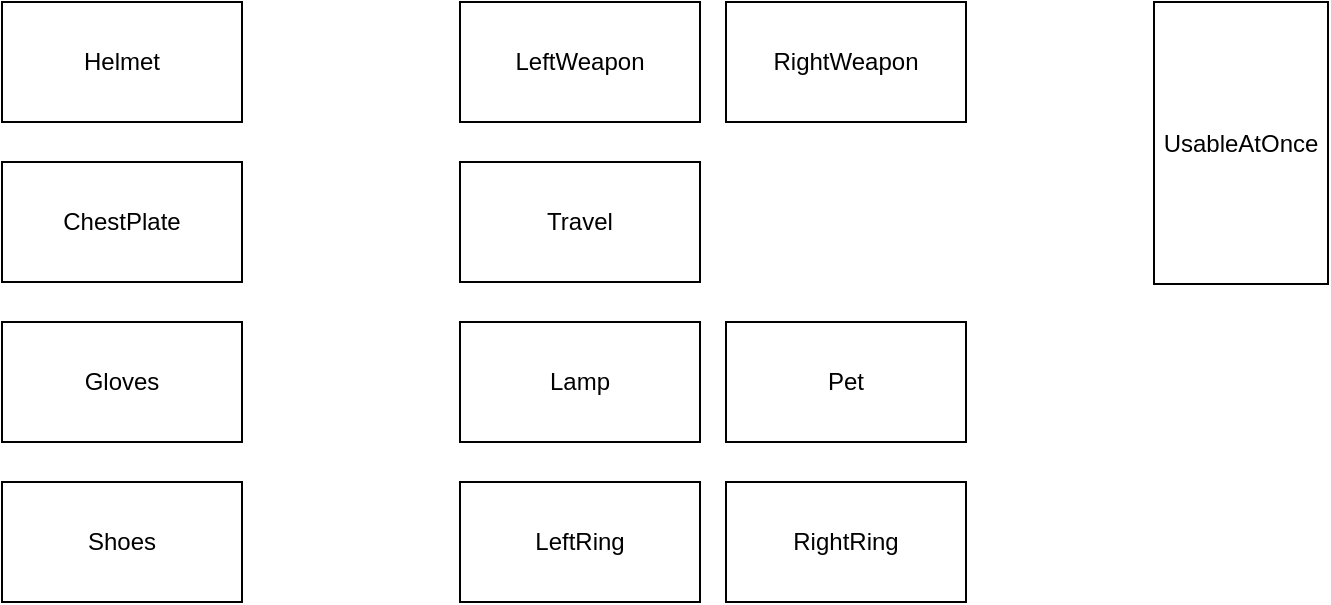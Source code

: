<mxfile>
    <diagram id="1NZuqnSG1IwwTM9QCwbI" name="Page-1">
        <mxGraphModel dx="986" dy="485" grid="0" gridSize="10" guides="1" tooltips="1" connect="1" arrows="1" fold="1" page="1" pageScale="1" pageWidth="827" pageHeight="1169" math="0" shadow="0">
            <root>
                <mxCell id="0"/>
                <mxCell id="1" parent="0"/>
                <mxCell id="2" value="Helmet" style="rounded=0;whiteSpace=wrap;html=1;" parent="1" vertex="1">
                    <mxGeometry x="48" y="68" width="120" height="60" as="geometry"/>
                </mxCell>
                <mxCell id="3" value="ChestPlate" style="rounded=0;whiteSpace=wrap;html=1;" vertex="1" parent="1">
                    <mxGeometry x="48" y="148" width="120" height="60" as="geometry"/>
                </mxCell>
                <mxCell id="4" value="Gloves" style="rounded=0;whiteSpace=wrap;html=1;" vertex="1" parent="1">
                    <mxGeometry x="48" y="228" width="120" height="60" as="geometry"/>
                </mxCell>
                <mxCell id="5" value="Shoes" style="rounded=0;whiteSpace=wrap;html=1;" vertex="1" parent="1">
                    <mxGeometry x="48" y="308" width="120" height="60" as="geometry"/>
                </mxCell>
                <mxCell id="6" value="LeftWeapon" style="rounded=0;whiteSpace=wrap;html=1;" vertex="1" parent="1">
                    <mxGeometry x="277" y="68" width="120" height="60" as="geometry"/>
                </mxCell>
                <mxCell id="7" value="RightWeapon" style="rounded=0;whiteSpace=wrap;html=1;" vertex="1" parent="1">
                    <mxGeometry x="410" y="68" width="120" height="60" as="geometry"/>
                </mxCell>
                <mxCell id="8" value="Travel" style="rounded=0;whiteSpace=wrap;html=1;" vertex="1" parent="1">
                    <mxGeometry x="277" y="148" width="120" height="60" as="geometry"/>
                </mxCell>
                <mxCell id="9" value="Lamp" style="rounded=0;whiteSpace=wrap;html=1;" vertex="1" parent="1">
                    <mxGeometry x="277" y="228" width="120" height="60" as="geometry"/>
                </mxCell>
                <mxCell id="10" value="LeftRing" style="rounded=0;whiteSpace=wrap;html=1;" vertex="1" parent="1">
                    <mxGeometry x="277" y="308" width="120" height="60" as="geometry"/>
                </mxCell>
                <mxCell id="11" value="RightRing" style="rounded=0;whiteSpace=wrap;html=1;" vertex="1" parent="1">
                    <mxGeometry x="410" y="308" width="120" height="60" as="geometry"/>
                </mxCell>
                <mxCell id="12" value="Pet" style="rounded=0;whiteSpace=wrap;html=1;" vertex="1" parent="1">
                    <mxGeometry x="410" y="228" width="120" height="60" as="geometry"/>
                </mxCell>
                <mxCell id="13" value="UsableAtOnce" style="rounded=0;whiteSpace=wrap;html=1;fillColor=default;gradientColor=none;" vertex="1" parent="1">
                    <mxGeometry x="624" y="68" width="87" height="141" as="geometry"/>
                </mxCell>
            </root>
        </mxGraphModel>
    </diagram>
</mxfile>